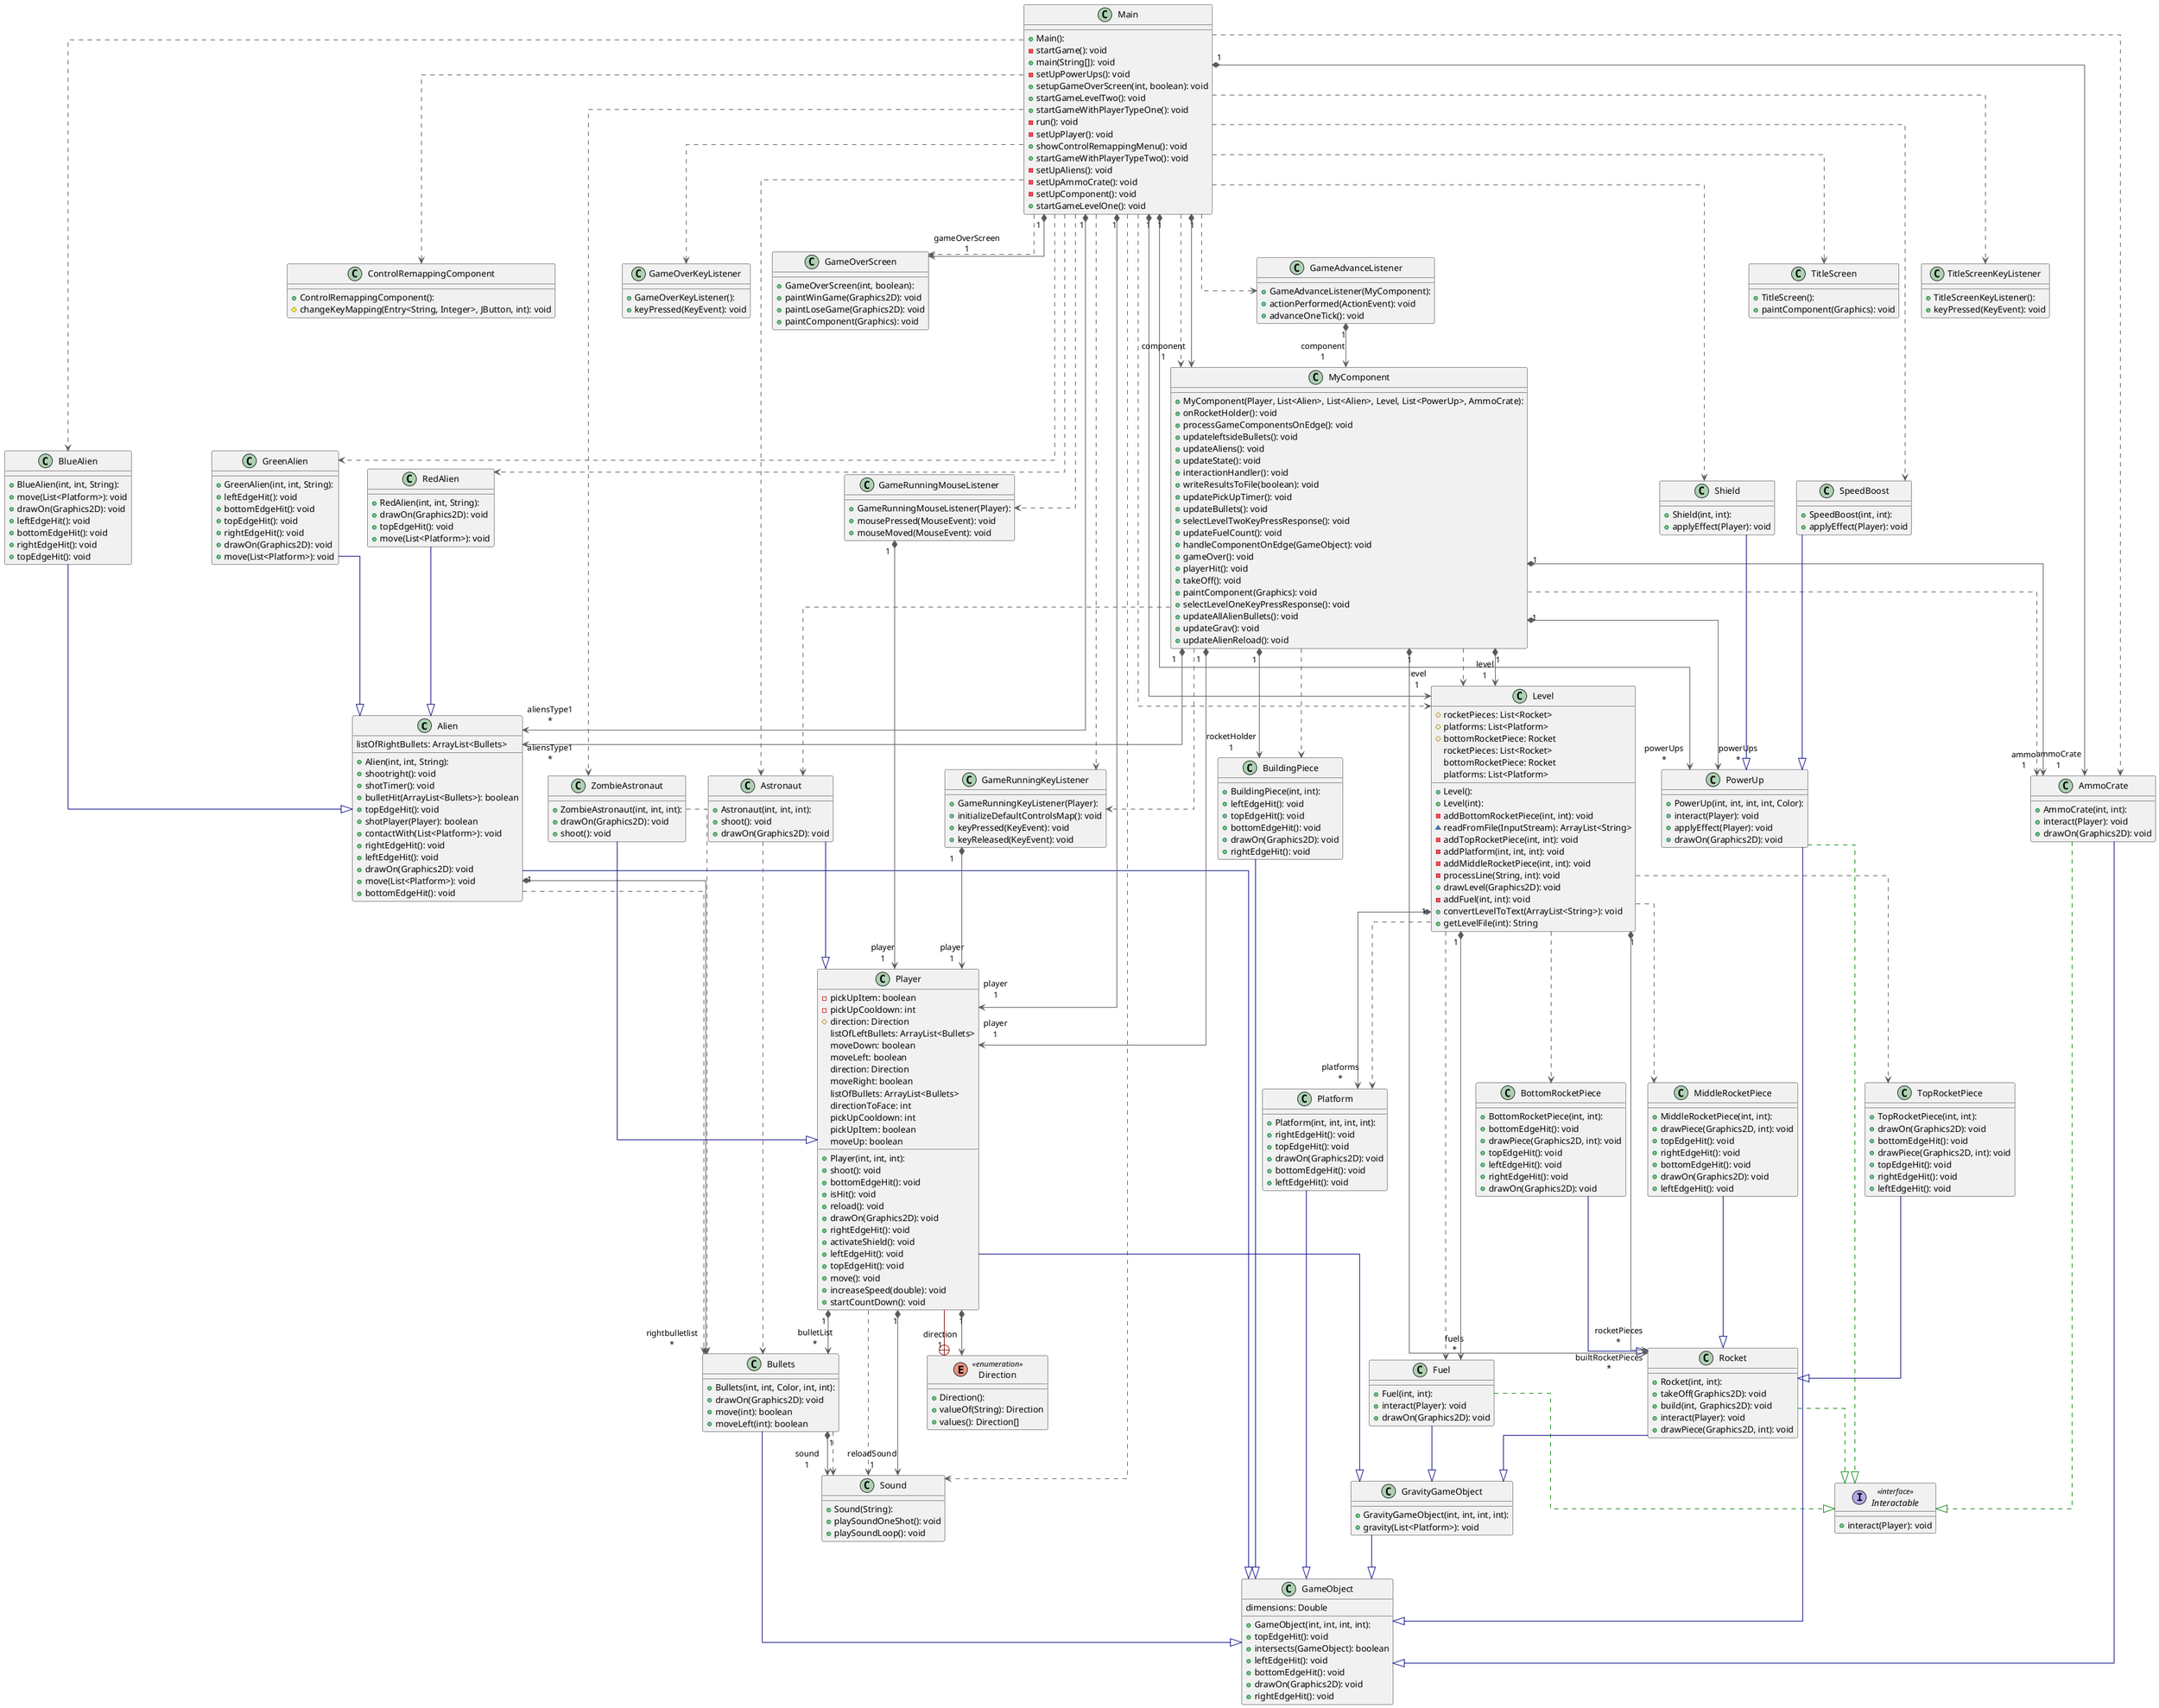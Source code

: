 @startuml
top to bottom direction
skinparam linetype ortho

class Alien {
  + Alien(int, int, String): 
  + shootright(): void
  + shotTimer(): void
  + bulletHit(ArrayList<Bullets>): boolean
  + topEdgeHit(): void
  + shotPlayer(Player): boolean
  + contactWith(List<Platform>): void
  + rightEdgeHit(): void
  + leftEdgeHit(): void
  + drawOn(Graphics2D): void
  + move(List<Platform>): void
  + bottomEdgeHit(): void
   listOfRightBullets: ArrayList<Bullets>
}
class AmmoCrate {
  + AmmoCrate(int, int): 
  + interact(Player): void
  + drawOn(Graphics2D): void
}
class Astronaut {
  + Astronaut(int, int, int): 
  + shoot(): void
  + drawOn(Graphics2D): void
}
class BlueAlien {
  + BlueAlien(int, int, String): 
  + move(List<Platform>): void
  + drawOn(Graphics2D): void
  + leftEdgeHit(): void
  + bottomEdgeHit(): void
  + rightEdgeHit(): void
  + topEdgeHit(): void
}
class BottomRocketPiece {
  + BottomRocketPiece(int, int): 
  + bottomEdgeHit(): void
  + drawPiece(Graphics2D, int): void
  + topEdgeHit(): void
  + leftEdgeHit(): void
  + rightEdgeHit(): void
  + drawOn(Graphics2D): void
}
class BuildingPiece {
  + BuildingPiece(int, int): 
  + leftEdgeHit(): void
  + topEdgeHit(): void
  + bottomEdgeHit(): void
  + drawOn(Graphics2D): void
  + rightEdgeHit(): void
}
class Bullets {
  + Bullets(int, int, Color, int, int): 
  + drawOn(Graphics2D): void
  + move(int): boolean
  + moveLeft(int): boolean
}
class ControlRemappingComponent {
  + ControlRemappingComponent(): 
  # changeKeyMapping(Entry<String, Integer>, JButton, int): void
}
enum Direction << enumeration >> {
  + Direction(): 
  + valueOf(String): Direction
  + values(): Direction[]
}
class Fuel {
  + Fuel(int, int): 
  + interact(Player): void
  + drawOn(Graphics2D): void
}
class GameAdvanceListener {
  + GameAdvanceListener(MyComponent): 
  + actionPerformed(ActionEvent): void
  + advanceOneTick(): void
}
class GameObject {
  + GameObject(int, int, int, int): 
  + topEdgeHit(): void
  + intersects(GameObject): boolean
  + leftEdgeHit(): void
  + bottomEdgeHit(): void
  + drawOn(Graphics2D): void
  + rightEdgeHit(): void
   dimensions: Double
}
class GameOverKeyListener {
  + GameOverKeyListener(): 
  + keyPressed(KeyEvent): void
}
class GameOverScreen {
  + GameOverScreen(int, boolean): 
  + paintWinGame(Graphics2D): void
  + paintLoseGame(Graphics2D): void
  + paintComponent(Graphics): void
}
class GameRunningKeyListener {
  + GameRunningKeyListener(Player): 
  + initializeDefaultControlsMap(): void
  + keyPressed(KeyEvent): void
  + keyReleased(KeyEvent): void
}
class GameRunningMouseListener {
  + GameRunningMouseListener(Player): 
  + mousePressed(MouseEvent): void
  + mouseMoved(MouseEvent): void
}
class GravityGameObject {
  + GravityGameObject(int, int, int, int): 
  + gravity(List<Platform>): void
}
class GreenAlien {
  + GreenAlien(int, int, String): 
  + leftEdgeHit(): void
  + bottomEdgeHit(): void
  + topEdgeHit(): void
  + rightEdgeHit(): void
  + drawOn(Graphics2D): void
  + move(List<Platform>): void
}
interface Interactable << interface >> {
  + interact(Player): void
}
class Level {
  + Level(): 
  + Level(int): 
  # rocketPieces: List<Rocket>
  # platforms: List<Platform>
  # bottomRocketPiece: Rocket
  - addBottomRocketPiece(int, int): void
  ~ readFromFile(InputStream): ArrayList<String>
  - addTopRocketPiece(int, int): void
  - addPlatform(int, int, int): void
  - addMiddleRocketPiece(int, int): void
  - processLine(String, int): void
  + drawLevel(Graphics2D): void
  - addFuel(int, int): void
  + convertLevelToText(ArrayList<String>): void
  + getLevelFile(int): String
   rocketPieces: List<Rocket>
   bottomRocketPiece: Rocket
   platforms: List<Platform>
}
class Main {
  + Main(): 
  - startGame(): void
  + main(String[]): void
  - setUpPowerUps(): void
  + setupGameOverScreen(int, boolean): void
  + startGameLevelTwo(): void
  + startGameWithPlayerTypeOne(): void
  - run(): void
  - setUpPlayer(): void
  + showControlRemappingMenu(): void
  + startGameWithPlayerTypeTwo(): void
  - setUpAliens(): void
  - setUpAmmoCrate(): void
  - setUpComponent(): void
  + startGameLevelOne(): void
}
class MiddleRocketPiece {
  + MiddleRocketPiece(int, int): 
  + drawPiece(Graphics2D, int): void
  + topEdgeHit(): void
  + rightEdgeHit(): void
  + bottomEdgeHit(): void
  + drawOn(Graphics2D): void
  + leftEdgeHit(): void
}
class MyComponent {
  + MyComponent(Player, List<Alien>, List<Alien>, Level, List<PowerUp>, AmmoCrate): 
  + onRocketHolder(): void
  + processGameComponentsOnEdge(): void
  + updateleftsideBullets(): void
  + updateAliens(): void
  + updateState(): void
  + interactionHandler(): void
  + writeResultsToFile(boolean): void
  + updatePickUpTimer(): void
  + updateBullets(): void
  + selectLevelTwoKeyPressResponse(): void
  + updateFuelCount(): void
  + handleComponentOnEdge(GameObject): void
  + gameOver(): void
  + playerHit(): void
  + takeOff(): void
  + paintComponent(Graphics): void
  + selectLevelOneKeyPressResponse(): void
  + updateAllAlienBullets(): void
  + updateGrav(): void
  + updateAlienReload(): void
}
class Platform {
  + Platform(int, int, int, int): 
  + rightEdgeHit(): void
  + topEdgeHit(): void
  + drawOn(Graphics2D): void
  + bottomEdgeHit(): void
  + leftEdgeHit(): void
}
class Player {
  + Player(int, int, int): 
  - pickUpItem: boolean
  - pickUpCooldown: int
  # direction: Direction
  + shoot(): void
  + bottomEdgeHit(): void
  + isHit(): void
  + reload(): void
  + drawOn(Graphics2D): void
  + rightEdgeHit(): void
  + activateShield(): void
  + leftEdgeHit(): void
  + topEdgeHit(): void
  + move(): void
  + increaseSpeed(double): void
  + startCountDown(): void
   listOfLeftBullets: ArrayList<Bullets>
   moveDown: boolean
   moveLeft: boolean
   direction: Direction
   moveRight: boolean
   listOfBullets: ArrayList<Bullets>
   directionToFace: int
   pickUpCooldown: int
   pickUpItem: boolean
   moveUp: boolean
}
class PowerUp {
  + PowerUp(int, int, int, int, Color): 
  + interact(Player): void
  + applyEffect(Player): void
  + drawOn(Graphics2D): void
}
class RedAlien {
  + RedAlien(int, int, String): 
  + drawOn(Graphics2D): void
  + topEdgeHit(): void
  + move(List<Platform>): void
}
class Rocket {
  + Rocket(int, int): 
  + takeOff(Graphics2D): void
  + build(int, Graphics2D): void
  + interact(Player): void
  + drawPiece(Graphics2D, int): void
}
class Shield {
  + Shield(int, int): 
  + applyEffect(Player): void
}
class Sound {
  + Sound(String): 
  + playSoundOneShot(): void
  + playSoundLoop(): void
}
class SpeedBoost {
  + SpeedBoost(int, int): 
  + applyEffect(Player): void
}
class TitleScreen {
  + TitleScreen(): 
  + paintComponent(Graphics): void
}
class TitleScreenKeyListener {
  + TitleScreenKeyListener(): 
  + keyPressed(KeyEvent): void
}
class TopRocketPiece {
  + TopRocketPiece(int, int): 
  + drawOn(Graphics2D): void
  + bottomEdgeHit(): void
  + drawPiece(Graphics2D, int): void
  + topEdgeHit(): void
  + rightEdgeHit(): void
  + leftEdgeHit(): void
}
class ZombieAstronaut {
  + ZombieAstronaut(int, int, int): 
  + drawOn(Graphics2D): void
  + shoot(): void
}

Alien                     "1" *-[#595959,plain]-> "rightbulletlist\n*" Bullets                   
Alien                      -[#595959,dashed]->  Bullets
Alien                      -[#000082,plain]-^  GameObject                
AmmoCrate                  -[#000082,plain]-^  GameObject                
AmmoCrate                  -[#008200,dashed]-^  Interactable              
Astronaut                  -[#595959,dashed]->  Bullets
Astronaut                  -[#000082,plain]-^  Player                    
BlueAlien                  -[#000082,plain]-^  Alien                     
BottomRocketPiece          -[#000082,plain]-^  Rocket                    
BuildingPiece              -[#000082,plain]-^  GameObject                
Bullets                    -[#000082,plain]-^  GameObject                
Bullets                   "1" *-[#595959,plain]-> "sound\n1" Sound                     
Bullets                    -[#595959,dashed]->  Sound
Direction                  +-[#820000,plain]-  Player                    
Fuel                       -[#000082,plain]-^  GravityGameObject         
Fuel                       -[#008200,dashed]-^  Interactable              
GameAdvanceListener       "1" *-[#595959,plain]-> "component\n1" MyComponent               
GameRunningKeyListener    "1" *-[#595959,plain]-> "player\n1" Player                    
GameRunningMouseListener  "1" *-[#595959,plain]-> "player\n1" Player                    
GravityGameObject          -[#000082,plain]-^  GameObject                
GreenAlien                 -[#000082,plain]-^  Alien                     
Level                      -[#595959,dashed]->  BottomRocketPiece
Level                      -[#595959,dashed]->  Fuel
Level                     "1" *-[#595959,plain]-> "fuels\n*" Fuel                      
Level                      -[#595959,dashed]->  MiddleRocketPiece
Level                     "1" *-[#595959,plain]-> "platforms\n*" Platform                  
Level                      -[#595959,dashed]->  Platform
Level                     "1" *-[#595959,plain]-> "rocketPieces\n*" Rocket                    
Level                      -[#595959,dashed]->  TopRocketPiece
Main                      "1" *-[#595959,plain]-> "aliensType1\n*" Alien                     
Main                       -[#595959,dashed]->  AmmoCrate
Main                      "1" *-[#595959,plain]-> "ammoCrate\n1" AmmoCrate                 
Main                       -[#595959,dashed]->  Astronaut
Main                       -[#595959,dashed]->  BlueAlien
Main                       -[#595959,dashed]->  ControlRemappingComponent
Main                       -[#595959,dashed]->  GameAdvanceListener
Main                       -[#595959,dashed]->  GameOverKeyListener
Main                       -[#595959,dashed]->  GameOverScreen
Main                      "1" *-[#595959,plain]-> "gameOverScreen\n1" GameOverScreen            
Main                       -[#595959,dashed]->  GameRunningKeyListener
Main                       -[#595959,dashed]->  GameRunningMouseListener
Main                       -[#595959,dashed]->  GreenAlien
Main                      "1" *-[#595959,plain]-> "level\n1" Level                     
Main                       -[#595959,dashed]->  Level
Main                       -[#595959,dashed]->  MyComponent
Main                      "1" *-[#595959,plain]-> "component\n1" MyComponent               
Main                      "1" *-[#595959,plain]-> "player\n1" Player                    
Main                      "1" *-[#595959,plain]-> "powerUps\n*" PowerUp                   
Main                       -[#595959,dashed]->  RedAlien
Main                       -[#595959,dashed]->  Shield
Main                       -[#595959,dashed]->  Sound
Main                       -[#595959,dashed]->  SpeedBoost
Main                       -[#595959,dashed]->  TitleScreen
Main                       -[#595959,dashed]->  TitleScreenKeyListener
Main                       -[#595959,dashed]->  ZombieAstronaut
MiddleRocketPiece          -[#000082,plain]-^  Rocket                    
MyComponent               "1" *-[#595959,plain]-> "aliensType1\n*" Alien                     
MyComponent               "1" *-[#595959,plain]-> "ammo\n1" AmmoCrate                 
MyComponent                -[#595959,dashed]->  AmmoCrate
MyComponent                -[#595959,dashed]->  Astronaut
MyComponent               "1" *-[#595959,plain]-> "rocketHolder\n1" BuildingPiece             
MyComponent                -[#595959,dashed]->  BuildingPiece
MyComponent                -[#595959,dashed]->  GameRunningKeyListener
MyComponent                -[#595959,dashed]->  Level
MyComponent               "1" *-[#595959,plain]-> "level\n1" Level                     
MyComponent               "1" *-[#595959,plain]-> "player\n1" Player                    
MyComponent               "1" *-[#595959,plain]-> "powerUps\n*" PowerUp                   
MyComponent               "1" *-[#595959,plain]-> "builtRocketPieces\n*" Rocket                    
Platform                   -[#000082,plain]-^  GameObject                
Player                    "1" *-[#595959,plain]-> "bulletList\n*" Bullets                   
Player                    "1" *-[#595959,plain]-> "direction\n1" Direction                 
Player                     -[#000082,plain]-^  GravityGameObject         
Player                     -[#595959,dashed]->  Sound
Player                    "1" *-[#595959,plain]-> "reloadSound\n1" Sound                     
PowerUp                    -[#000082,plain]-^  GameObject                
PowerUp                    -[#008200,dashed]-^  Interactable              
RedAlien                   -[#000082,plain]-^  Alien                     
Rocket                     -[#000082,plain]-^  GravityGameObject         
Rocket                     -[#008200,dashed]-^  Interactable              
Shield                     -[#000082,plain]-^  PowerUp                   
SpeedBoost                 -[#000082,plain]-^  PowerUp                   
TopRocketPiece             -[#000082,plain]-^  Rocket                    
ZombieAstronaut            -[#595959,dashed]->  Bullets
ZombieAstronaut            -[#000082,plain]-^  Player                    
@enduml
